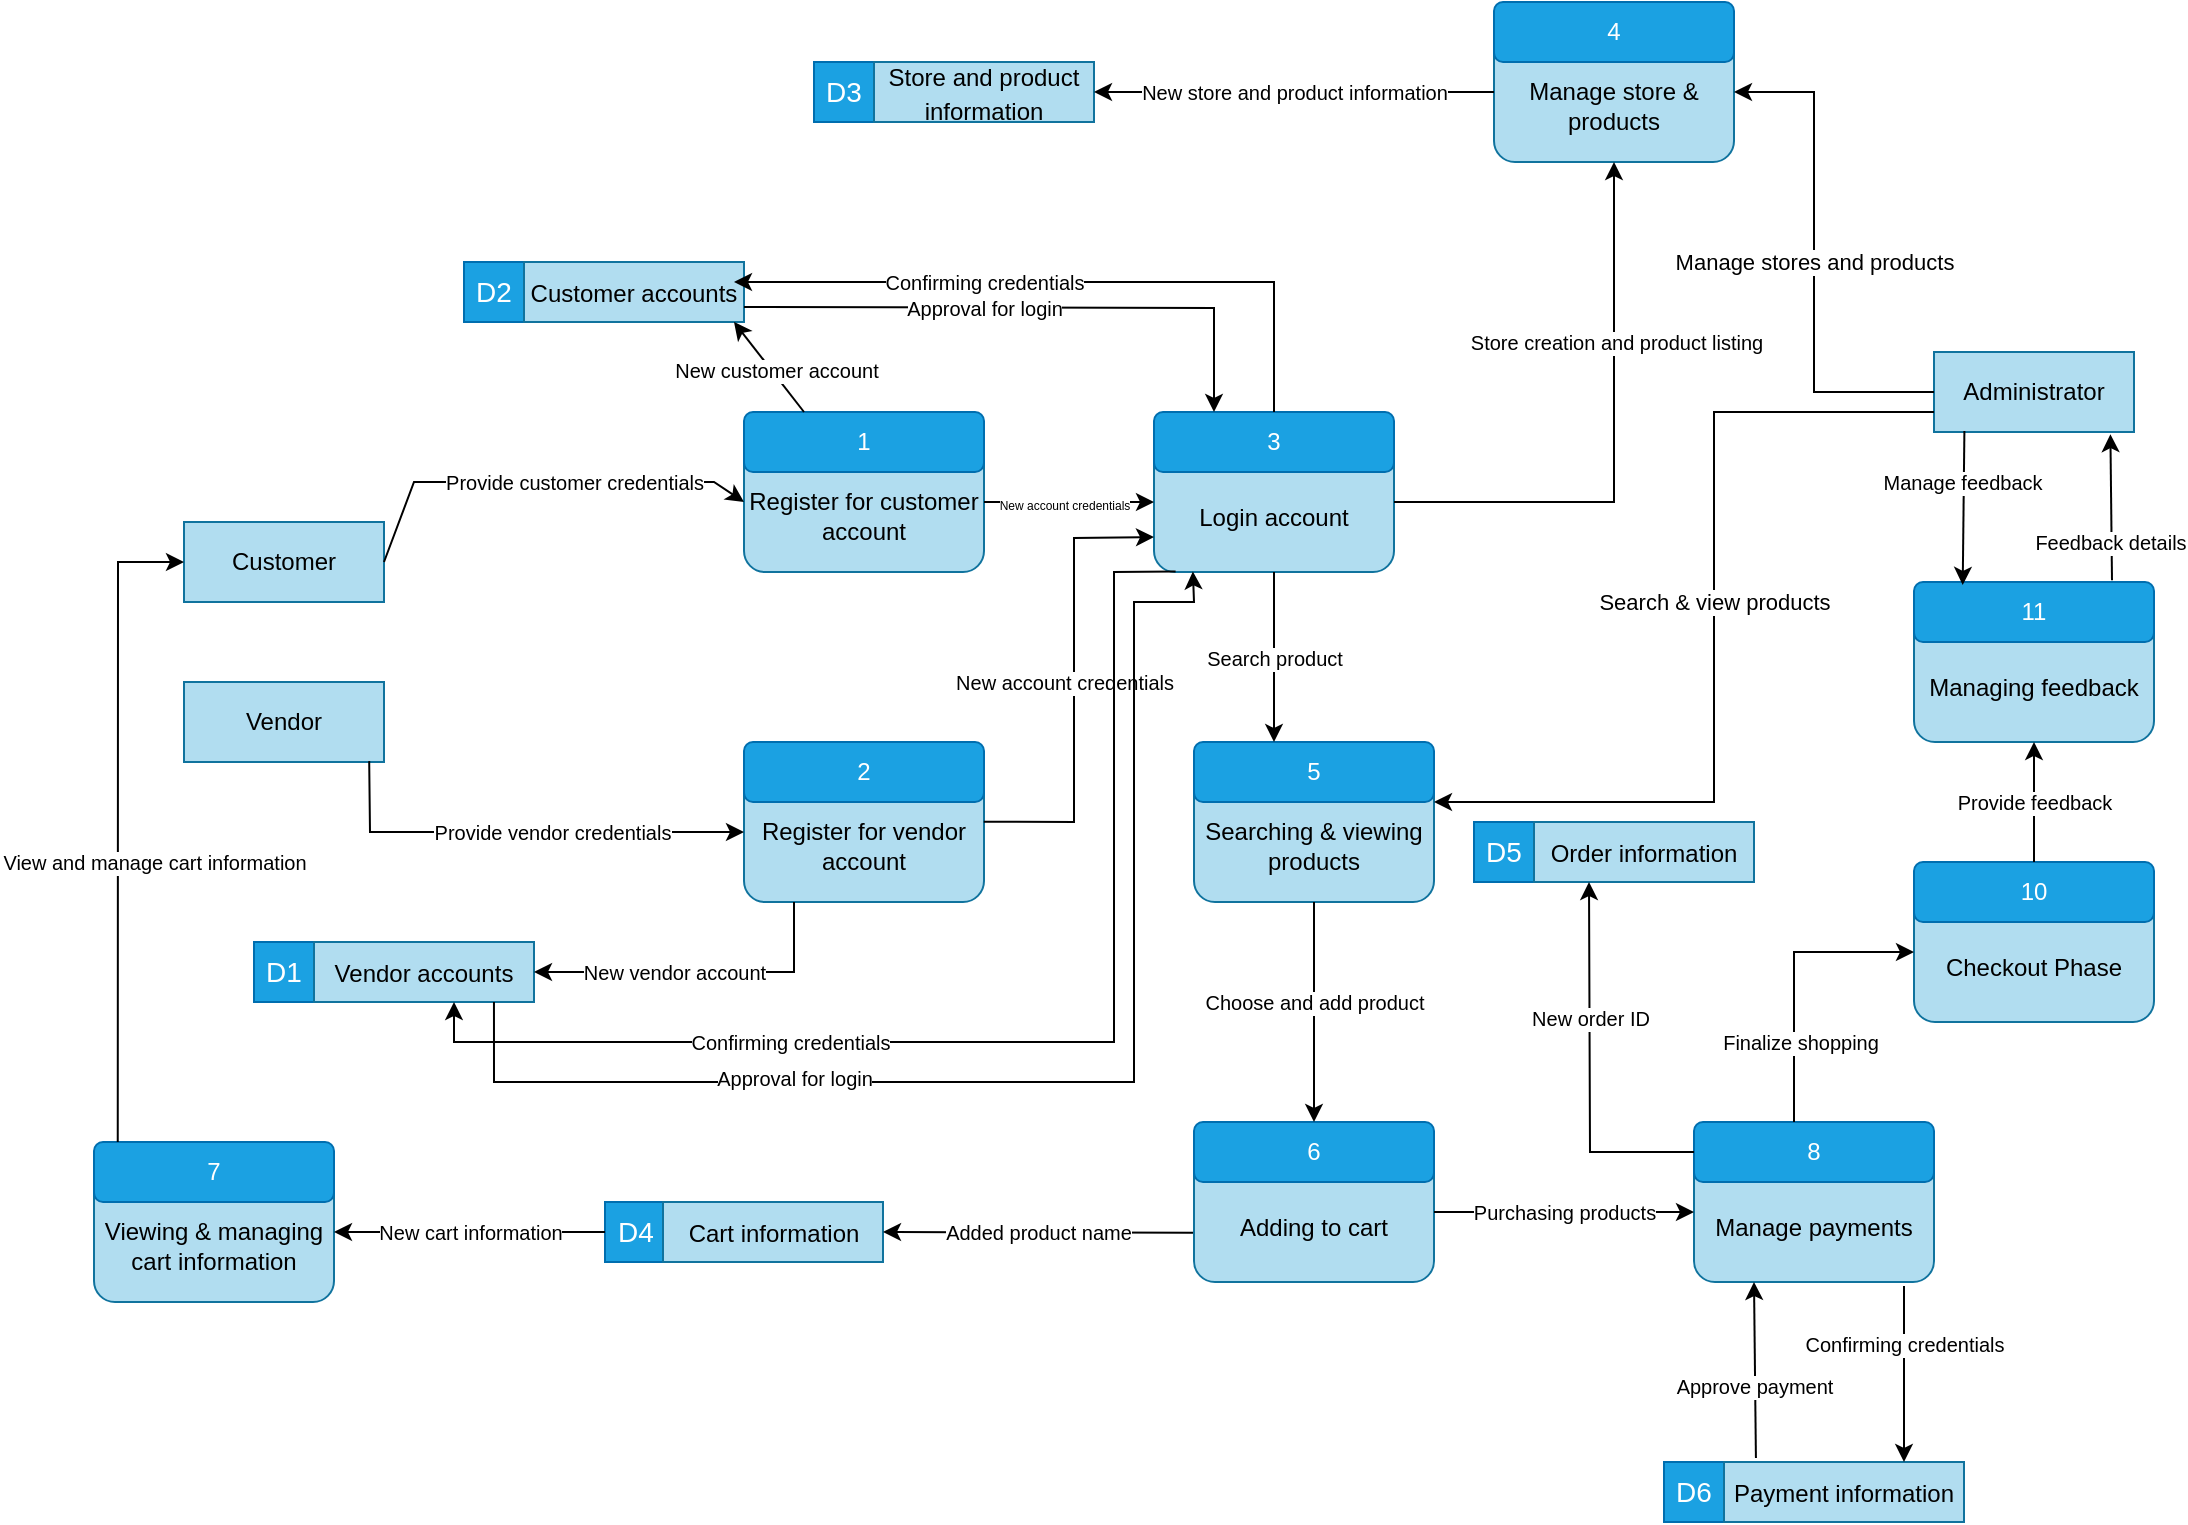 <mxfile version="20.8.16" type="device"><diagram id="R2lEEEUBdFMjLlhIrx00" name="Page-1"><mxGraphModel dx="1625" dy="750" grid="1" gridSize="10" guides="1" tooltips="1" connect="1" arrows="1" fold="1" page="1" pageScale="1" pageWidth="2000" pageHeight="2000" math="0" shadow="0" extFonts="Permanent Marker^https://fonts.googleapis.com/css?family=Permanent+Marker"><root><mxCell id="0"/><mxCell id="1" parent="0"/><mxCell id="l_1M2YiM3meL8GNGFhTw-5" value="Administrator" style="rounded=0;whiteSpace=wrap;html=1;fillColor=#b1ddf0;strokeColor=#10739e;" parent="1" vertex="1"><mxGeometry x="970" y="195" width="100" height="40" as="geometry"/></mxCell><mxCell id="l_1M2YiM3meL8GNGFhTw-6" value="Customer" style="rounded=0;whiteSpace=wrap;html=1;fillColor=#b1ddf0;strokeColor=#10739e;" parent="1" vertex="1"><mxGeometry x="95" y="280" width="100" height="40" as="geometry"/></mxCell><mxCell id="l_1M2YiM3meL8GNGFhTw-7" value="Vendor" style="rounded=0;whiteSpace=wrap;html=1;fillColor=#b1ddf0;strokeColor=#10739e;" parent="1" vertex="1"><mxGeometry x="95" y="360" width="100" height="40" as="geometry"/></mxCell><mxCell id="l_1M2YiM3meL8GNGFhTw-8" value="&lt;br&gt;Register for customer account" style="rounded=1;whiteSpace=wrap;html=1;fillColor=#b1ddf0;strokeColor=#10739e;" parent="1" vertex="1"><mxGeometry x="375" y="235" width="120" height="70" as="geometry"/></mxCell><mxCell id="l_1M2YiM3meL8GNGFhTw-9" value="1" style="rounded=1;whiteSpace=wrap;html=1;fillColor=#1ba1e2;fontColor=#ffffff;strokeColor=#006EAF;" parent="1" vertex="1"><mxGeometry x="375" y="225" width="120" height="30" as="geometry"/></mxCell><mxCell id="l_1M2YiM3meL8GNGFhTw-10" value="&lt;br&gt;Register for vendor account" style="rounded=1;whiteSpace=wrap;html=1;fillColor=#b1ddf0;strokeColor=#10739e;" parent="1" vertex="1"><mxGeometry x="375" y="400" width="120" height="70" as="geometry"/></mxCell><mxCell id="l_1M2YiM3meL8GNGFhTw-11" value="2" style="rounded=1;whiteSpace=wrap;html=1;fillColor=#1ba1e2;fontColor=#ffffff;strokeColor=#006EAF;" parent="1" vertex="1"><mxGeometry x="375" y="390" width="120" height="30" as="geometry"/></mxCell><mxCell id="l_1M2YiM3meL8GNGFhTw-14" value="&lt;br&gt;Login account" style="rounded=1;whiteSpace=wrap;html=1;fillColor=#b1ddf0;strokeColor=#10739e;" parent="1" vertex="1"><mxGeometry x="580" y="235" width="120" height="70" as="geometry"/></mxCell><mxCell id="l_1M2YiM3meL8GNGFhTw-15" value="3" style="rounded=1;whiteSpace=wrap;html=1;fillColor=#1ba1e2;fontColor=#ffffff;strokeColor=#006EAF;" parent="1" vertex="1"><mxGeometry x="580" y="225" width="120" height="30" as="geometry"/></mxCell><mxCell id="l_1M2YiM3meL8GNGFhTw-16" value="&lt;br&gt;Adding to cart" style="rounded=1;whiteSpace=wrap;html=1;fillColor=#b1ddf0;strokeColor=#10739e;" parent="1" vertex="1"><mxGeometry x="600" y="590" width="120" height="70" as="geometry"/></mxCell><mxCell id="l_1M2YiM3meL8GNGFhTw-17" value="6" style="rounded=1;whiteSpace=wrap;html=1;fillColor=#1ba1e2;fontColor=#ffffff;strokeColor=#006EAF;" parent="1" vertex="1"><mxGeometry x="600" y="580" width="120" height="30" as="geometry"/></mxCell><mxCell id="l_1M2YiM3meL8GNGFhTw-18" value="&lt;br&gt;Checkout Phase" style="rounded=1;whiteSpace=wrap;html=1;fillColor=#b1ddf0;strokeColor=#10739e;" parent="1" vertex="1"><mxGeometry x="960" y="460" width="120" height="70" as="geometry"/></mxCell><mxCell id="l_1M2YiM3meL8GNGFhTw-19" value="10" style="rounded=1;whiteSpace=wrap;html=1;fillColor=#1ba1e2;fontColor=#ffffff;strokeColor=#006EAF;" parent="1" vertex="1"><mxGeometry x="960" y="450" width="120" height="30" as="geometry"/></mxCell><mxCell id="l_1M2YiM3meL8GNGFhTw-26" value="&lt;br&gt;Manage store &amp;amp; products" style="rounded=1;whiteSpace=wrap;html=1;fillColor=#b1ddf0;strokeColor=#10739e;" parent="1" vertex="1"><mxGeometry x="750" y="30" width="120" height="70" as="geometry"/></mxCell><mxCell id="l_1M2YiM3meL8GNGFhTw-27" value="4" style="rounded=1;whiteSpace=wrap;html=1;fillColor=#1ba1e2;fontColor=#ffffff;strokeColor=#006EAF;" parent="1" vertex="1"><mxGeometry x="750" y="20" width="120" height="30" as="geometry"/></mxCell><mxCell id="l_1M2YiM3meL8GNGFhTw-28" value="&lt;br&gt;Searching &amp;amp; viewing products" style="rounded=1;whiteSpace=wrap;html=1;fillColor=#b1ddf0;strokeColor=#10739e;" parent="1" vertex="1"><mxGeometry x="600" y="400" width="120" height="70" as="geometry"/></mxCell><mxCell id="l_1M2YiM3meL8GNGFhTw-29" value="5" style="rounded=1;whiteSpace=wrap;html=1;fillColor=#1ba1e2;fontColor=#ffffff;strokeColor=#006EAF;" parent="1" vertex="1"><mxGeometry x="600" y="390" width="120" height="30" as="geometry"/></mxCell><mxCell id="l_1M2YiM3meL8GNGFhTw-30" value="&lt;br&gt;Managing feedback" style="rounded=1;whiteSpace=wrap;html=1;fillColor=#b1ddf0;strokeColor=#10739e;" parent="1" vertex="1"><mxGeometry x="960" y="320" width="120" height="70" as="geometry"/></mxCell><mxCell id="l_1M2YiM3meL8GNGFhTw-31" value="11" style="rounded=1;whiteSpace=wrap;html=1;fillColor=#1ba1e2;fontColor=#ffffff;strokeColor=#006EAF;" parent="1" vertex="1"><mxGeometry x="960" y="310" width="120" height="30" as="geometry"/></mxCell><mxCell id="l_1M2YiM3meL8GNGFhTw-32" value="D1" style="rounded=0;whiteSpace=wrap;html=1;fontSize=14;fillColor=#1ba1e2;fontColor=#ffffff;strokeColor=#006EAF;" parent="1" vertex="1"><mxGeometry x="130" y="490" width="30" height="30" as="geometry"/></mxCell><mxCell id="l_1M2YiM3meL8GNGFhTw-33" value="&lt;font style=&quot;font-size: 12px;&quot;&gt;Vendor accounts&lt;/font&gt;" style="rounded=0;whiteSpace=wrap;html=1;fontSize=14;fillColor=#b1ddf0;strokeColor=#10739e;" parent="1" vertex="1"><mxGeometry x="160" y="490" width="110" height="30" as="geometry"/></mxCell><mxCell id="l_1M2YiM3meL8GNGFhTw-34" value="D3" style="rounded=0;whiteSpace=wrap;html=1;fontSize=14;fillColor=#1ba1e2;fontColor=#ffffff;strokeColor=#006EAF;" parent="1" vertex="1"><mxGeometry x="410" y="50" width="30" height="30" as="geometry"/></mxCell><mxCell id="l_1M2YiM3meL8GNGFhTw-35" value="&lt;font style=&quot;font-size: 12px;&quot;&gt;Store and product information&lt;/font&gt;" style="rounded=0;whiteSpace=wrap;html=1;fontSize=14;fillColor=#b1ddf0;strokeColor=#10739e;" parent="1" vertex="1"><mxGeometry x="440" y="50" width="110" height="30" as="geometry"/></mxCell><mxCell id="l_1M2YiM3meL8GNGFhTw-36" value="D5" style="rounded=0;whiteSpace=wrap;html=1;fontSize=14;fillColor=#1ba1e2;fontColor=#ffffff;strokeColor=#006EAF;" parent="1" vertex="1"><mxGeometry x="740" y="430" width="30" height="30" as="geometry"/></mxCell><mxCell id="l_1M2YiM3meL8GNGFhTw-37" value="&lt;font style=&quot;font-size: 12px;&quot;&gt;Order information&lt;/font&gt;" style="rounded=0;whiteSpace=wrap;html=1;fontSize=14;fillColor=#b1ddf0;strokeColor=#10739e;" parent="1" vertex="1"><mxGeometry x="770" y="430" width="110" height="30" as="geometry"/></mxCell><mxCell id="l_1M2YiM3meL8GNGFhTw-40" value="D4" style="rounded=0;whiteSpace=wrap;html=1;fontSize=14;fillColor=#1ba1e2;fontColor=#ffffff;strokeColor=#006EAF;" parent="1" vertex="1"><mxGeometry x="305.5" y="620" width="30" height="30" as="geometry"/></mxCell><mxCell id="l_1M2YiM3meL8GNGFhTw-41" value="&lt;font style=&quot;font-size: 12px;&quot;&gt;Cart information&lt;/font&gt;" style="rounded=0;whiteSpace=wrap;html=1;fontSize=14;fillColor=#b1ddf0;strokeColor=#10739e;" parent="1" vertex="1"><mxGeometry x="334.5" y="620" width="110" height="30" as="geometry"/></mxCell><mxCell id="l_1M2YiM3meL8GNGFhTw-42" value="D2" style="rounded=0;whiteSpace=wrap;html=1;fontSize=14;fillColor=#1ba1e2;fontColor=#ffffff;strokeColor=#006EAF;" parent="1" vertex="1"><mxGeometry x="235" y="150" width="30" height="30" as="geometry"/></mxCell><mxCell id="l_1M2YiM3meL8GNGFhTw-43" value="&lt;font style=&quot;font-size: 12px;&quot;&gt;Customer accounts&lt;/font&gt;" style="rounded=0;whiteSpace=wrap;html=1;fontSize=14;fillColor=#b1ddf0;strokeColor=#10739e;" parent="1" vertex="1"><mxGeometry x="265" y="150" width="110" height="30" as="geometry"/></mxCell><mxCell id="l_1M2YiM3meL8GNGFhTw-48" value="D6" style="rounded=0;whiteSpace=wrap;html=1;fontSize=14;fillColor=#1ba1e2;fontColor=#ffffff;strokeColor=#006EAF;" parent="1" vertex="1"><mxGeometry x="835" y="750" width="30" height="30" as="geometry"/></mxCell><mxCell id="l_1M2YiM3meL8GNGFhTw-49" value="&lt;font style=&quot;font-size: 12px;&quot;&gt;Payment information&lt;/font&gt;" style="rounded=0;whiteSpace=wrap;html=1;fontSize=14;fillColor=#b1ddf0;strokeColor=#10739e;" parent="1" vertex="1"><mxGeometry x="865" y="750" width="120" height="30" as="geometry"/></mxCell><mxCell id="l_1M2YiM3meL8GNGFhTw-54" value="&lt;font style=&quot;font-size: 10px;&quot;&gt;Provide customer credentials&lt;/font&gt;" style="endArrow=classic;html=1;rounded=0;fontSize=12;exitX=1;exitY=0.5;exitDx=0;exitDy=0;entryX=0;entryY=0.5;entryDx=0;entryDy=0;" parent="1" source="l_1M2YiM3meL8GNGFhTw-6" target="l_1M2YiM3meL8GNGFhTw-8" edge="1"><mxGeometry x="0.165" width="50" height="50" relative="1" as="geometry"><mxPoint x="290" y="295" as="sourcePoint"/><mxPoint x="340" y="245" as="targetPoint"/><Array as="points"><mxPoint x="210" y="260"/><mxPoint x="230" y="260"/><mxPoint x="250" y="260"/><mxPoint x="270" y="260"/><mxPoint x="300" y="260"/><mxPoint x="330" y="260"/><mxPoint x="350" y="260"/><mxPoint x="360" y="260"/></Array><mxPoint as="offset"/></mxGeometry></mxCell><mxCell id="l_1M2YiM3meL8GNGFhTw-59" value="" style="endArrow=classic;html=1;rounded=0;fontSize=10;exitX=0.25;exitY=0;exitDx=0;exitDy=0;" parent="1" source="l_1M2YiM3meL8GNGFhTw-9" edge="1"><mxGeometry width="50" height="50" relative="1" as="geometry"><mxPoint x="425" y="190" as="sourcePoint"/><mxPoint x="370" y="180" as="targetPoint"/></mxGeometry></mxCell><mxCell id="l_1M2YiM3meL8GNGFhTw-61" value="New customer account" style="edgeLabel;html=1;align=center;verticalAlign=middle;resizable=0;points=[];fontSize=10;" parent="l_1M2YiM3meL8GNGFhTw-59" vertex="1" connectable="0"><mxGeometry x="-0.325" relative="1" as="geometry"><mxPoint x="-3" y="-6" as="offset"/></mxGeometry></mxCell><mxCell id="l_1M2YiM3meL8GNGFhTw-66" value="" style="endArrow=classic;html=1;rounded=0;fontSize=10;exitX=1;exitY=0.5;exitDx=0;exitDy=0;entryX=0;entryY=0.5;entryDx=0;entryDy=0;" parent="1" source="l_1M2YiM3meL8GNGFhTw-8" target="l_1M2YiM3meL8GNGFhTw-14" edge="1"><mxGeometry width="50" height="50" relative="1" as="geometry"><mxPoint x="510" y="295" as="sourcePoint"/><mxPoint x="560" y="245" as="targetPoint"/></mxGeometry></mxCell><mxCell id="l_1M2YiM3meL8GNGFhTw-80" value="&lt;font style=&quot;font-size: 6px;&quot;&gt;New account credentials&lt;/font&gt;" style="edgeLabel;html=1;align=center;verticalAlign=middle;resizable=0;points=[];fontSize=10;" parent="l_1M2YiM3meL8GNGFhTw-66" vertex="1" connectable="0"><mxGeometry x="-0.439" relative="1" as="geometry"><mxPoint x="16" as="offset"/></mxGeometry></mxCell><mxCell id="l_1M2YiM3meL8GNGFhTw-67" value="" style="endArrow=classic;html=1;rounded=0;fontSize=10;" parent="1" source="l_1M2YiM3meL8GNGFhTw-15" edge="1"><mxGeometry x="0.164" width="50" height="50" relative="1" as="geometry"><mxPoint x="481" y="240" as="sourcePoint"/><mxPoint x="370" y="160" as="targetPoint"/><Array as="points"><mxPoint x="640" y="160"/></Array><mxPoint as="offset"/></mxGeometry></mxCell><mxCell id="l_1M2YiM3meL8GNGFhTw-68" value="Confirming credentials" style="edgeLabel;html=1;align=center;verticalAlign=middle;resizable=0;points=[];fontSize=10;" parent="l_1M2YiM3meL8GNGFhTw-67" vertex="1" connectable="0"><mxGeometry x="0.319" relative="1" as="geometry"><mxPoint x="11" as="offset"/></mxGeometry></mxCell><mxCell id="l_1M2YiM3meL8GNGFhTw-70" value="" style="endArrow=classic;html=1;rounded=0;fontSize=10;exitX=1;exitY=0.75;exitDx=0;exitDy=0;entryX=0.25;entryY=0;entryDx=0;entryDy=0;" parent="1" source="l_1M2YiM3meL8GNGFhTw-43" target="l_1M2YiM3meL8GNGFhTw-15" edge="1"><mxGeometry width="50" height="50" relative="1" as="geometry"><mxPoint x="480" y="210" as="sourcePoint"/><mxPoint x="530" y="160" as="targetPoint"/><Array as="points"><mxPoint x="610" y="173"/></Array></mxGeometry></mxCell><mxCell id="l_1M2YiM3meL8GNGFhTw-71" value="Approval for login" style="edgeLabel;html=1;align=center;verticalAlign=middle;resizable=0;points=[];fontSize=10;" parent="l_1M2YiM3meL8GNGFhTw-70" vertex="1" connectable="0"><mxGeometry x="0.077" y="2" relative="1" as="geometry"><mxPoint x="-35" y="2" as="offset"/></mxGeometry></mxCell><mxCell id="l_1M2YiM3meL8GNGFhTw-72" value="Provide vendor credentials" style="endArrow=classic;html=1;rounded=0;fontSize=10;exitX=0.926;exitY=0.989;exitDx=0;exitDy=0;entryX=0;entryY=0.5;entryDx=0;entryDy=0;exitPerimeter=0;" parent="1" source="l_1M2YiM3meL8GNGFhTw-7" target="l_1M2YiM3meL8GNGFhTw-10" edge="1"><mxGeometry x="0.139" width="50" height="50" relative="1" as="geometry"><mxPoint x="250" y="410" as="sourcePoint"/><mxPoint x="370" y="435" as="targetPoint"/><Array as="points"><mxPoint x="188" y="435"/></Array><mxPoint as="offset"/></mxGeometry></mxCell><mxCell id="l_1M2YiM3meL8GNGFhTw-75" value="New vendor account" style="endArrow=classic;html=1;rounded=0;fontSize=10;entryX=1;entryY=0.5;entryDx=0;entryDy=0;" parent="1" target="l_1M2YiM3meL8GNGFhTw-33" edge="1"><mxGeometry x="0.151" width="50" height="50" relative="1" as="geometry"><mxPoint x="400" y="470" as="sourcePoint"/><mxPoint x="330" y="500" as="targetPoint"/><Array as="points"><mxPoint x="400" y="505"/><mxPoint x="340" y="505"/></Array><mxPoint as="offset"/></mxGeometry></mxCell><mxCell id="l_1M2YiM3meL8GNGFhTw-76" value="" style="endArrow=classic;html=1;rounded=0;fontSize=10;exitX=0.999;exitY=0.427;exitDx=0;exitDy=0;exitPerimeter=0;entryX=0;entryY=0.75;entryDx=0;entryDy=0;" parent="1" source="l_1M2YiM3meL8GNGFhTw-10" target="l_1M2YiM3meL8GNGFhTw-14" edge="1"><mxGeometry width="50" height="50" relative="1" as="geometry"><mxPoint x="490" y="430" as="sourcePoint"/><mxPoint x="540" y="280" as="targetPoint"/><Array as="points"><mxPoint x="540" y="430"/><mxPoint x="540" y="288"/></Array></mxGeometry></mxCell><mxCell id="l_1M2YiM3meL8GNGFhTw-78" value="New account credentials" style="edgeLabel;html=1;align=center;verticalAlign=middle;resizable=0;points=[];fontSize=10;" parent="l_1M2YiM3meL8GNGFhTw-76" vertex="1" connectable="0"><mxGeometry x="-0.744" relative="1" as="geometry"><mxPoint x="11" y="-70" as="offset"/></mxGeometry></mxCell><mxCell id="l_1M2YiM3meL8GNGFhTw-82" value="&lt;font style=&quot;font-size: 10px;&quot;&gt;Confirming credentials&lt;/font&gt;" style="endArrow=classic;html=1;rounded=0;fontSize=6;exitX=0.09;exitY=0.996;exitDx=0;exitDy=0;exitPerimeter=0;" parent="1" source="l_1M2YiM3meL8GNGFhTw-14" edge="1"><mxGeometry x="0.388" width="50" height="50" relative="1" as="geometry"><mxPoint x="640" y="330" as="sourcePoint"/><mxPoint x="230" y="520" as="targetPoint"/><Array as="points"><mxPoint x="560" y="305"/><mxPoint x="560" y="540"/><mxPoint x="230" y="540"/></Array><mxPoint as="offset"/></mxGeometry></mxCell><mxCell id="l_1M2YiM3meL8GNGFhTw-83" value="" style="endArrow=classic;html=1;rounded=0;fontSize=10;exitX=0.818;exitY=1;exitDx=0;exitDy=0;exitPerimeter=0;entryX=0.162;entryY=0.996;entryDx=0;entryDy=0;entryPerimeter=0;" parent="1" source="l_1M2YiM3meL8GNGFhTw-33" target="l_1M2YiM3meL8GNGFhTw-14" edge="1"><mxGeometry width="50" height="50" relative="1" as="geometry"><mxPoint x="280" y="610" as="sourcePoint"/><mxPoint x="600" y="310" as="targetPoint"/><Array as="points"><mxPoint x="250" y="560"/><mxPoint x="570" y="560"/><mxPoint x="570" y="320"/><mxPoint x="600" y="320"/></Array></mxGeometry></mxCell><mxCell id="l_1M2YiM3meL8GNGFhTw-84" value="Approval for login" style="edgeLabel;html=1;align=center;verticalAlign=middle;resizable=0;points=[];fontSize=10;" parent="l_1M2YiM3meL8GNGFhTw-83" vertex="1" connectable="0"><mxGeometry x="-0.353" y="2" relative="1" as="geometry"><mxPoint x="-19" as="offset"/></mxGeometry></mxCell><mxCell id="l_1M2YiM3meL8GNGFhTw-85" value="" style="endArrow=classic;html=1;rounded=0;fontSize=10;exitX=1;exitY=0.5;exitDx=0;exitDy=0;entryX=0.5;entryY=1;entryDx=0;entryDy=0;" parent="1" source="l_1M2YiM3meL8GNGFhTw-14" target="l_1M2YiM3meL8GNGFhTw-26" edge="1"><mxGeometry width="50" height="50" relative="1" as="geometry"><mxPoint x="750" y="305" as="sourcePoint"/><mxPoint x="800" y="255" as="targetPoint"/><Array as="points"><mxPoint x="810" y="270"/></Array></mxGeometry></mxCell><mxCell id="l_1M2YiM3meL8GNGFhTw-86" value="Store creation and product listing" style="edgeLabel;html=1;align=center;verticalAlign=middle;resizable=0;points=[];fontSize=10;" parent="l_1M2YiM3meL8GNGFhTw-85" vertex="1" connectable="0"><mxGeometry x="-0.526" y="2" relative="1" as="geometry"><mxPoint x="44" y="-78" as="offset"/></mxGeometry></mxCell><mxCell id="l_1M2YiM3meL8GNGFhTw-90" value="New store and product information" style="endArrow=classic;html=1;rounded=0;fontSize=10;exitX=0;exitY=0.5;exitDx=0;exitDy=0;entryX=1;entryY=0.5;entryDx=0;entryDy=0;" parent="1" source="l_1M2YiM3meL8GNGFhTw-26" target="l_1M2YiM3meL8GNGFhTw-35" edge="1"><mxGeometry width="50" height="50" relative="1" as="geometry"><mxPoint x="550" y="110" as="sourcePoint"/><mxPoint x="600" y="60" as="targetPoint"/></mxGeometry></mxCell><mxCell id="l_1M2YiM3meL8GNGFhTw-91" value="Search product" style="endArrow=classic;html=1;rounded=0;fontSize=10;exitX=0.5;exitY=1;exitDx=0;exitDy=0;" parent="1" source="l_1M2YiM3meL8GNGFhTw-14" edge="1"><mxGeometry width="50" height="50" relative="1" as="geometry"><mxPoint x="630" y="320" as="sourcePoint"/><mxPoint x="640" y="390" as="targetPoint"/></mxGeometry></mxCell><mxCell id="l_1M2YiM3meL8GNGFhTw-92" value="Choose and add product" style="endArrow=classic;html=1;rounded=0;fontSize=10;exitX=0.5;exitY=1;exitDx=0;exitDy=0;entryX=0.5;entryY=0;entryDx=0;entryDy=0;" parent="1" source="l_1M2YiM3meL8GNGFhTw-28" target="l_1M2YiM3meL8GNGFhTw-17" edge="1"><mxGeometry x="-0.091" width="50" height="50" relative="1" as="geometry"><mxPoint x="580" y="580" as="sourcePoint"/><mxPoint x="630" y="530" as="targetPoint"/><mxPoint as="offset"/></mxGeometry></mxCell><mxCell id="l_1M2YiM3meL8GNGFhTw-95" value="Added product name" style="endArrow=classic;html=1;rounded=0;fontSize=10;exitX=-0.004;exitY=0.649;exitDx=0;exitDy=0;entryX=1;entryY=0.5;entryDx=0;entryDy=0;exitPerimeter=0;" parent="1" source="l_1M2YiM3meL8GNGFhTw-16" target="l_1M2YiM3meL8GNGFhTw-41" edge="1"><mxGeometry width="50" height="50" relative="1" as="geometry"><mxPoint x="430" y="740" as="sourcePoint"/><mxPoint x="480" y="690" as="targetPoint"/></mxGeometry></mxCell><mxCell id="l_1M2YiM3meL8GNGFhTw-96" value="&lt;br&gt;Viewing &amp;amp; managing cart information" style="rounded=1;whiteSpace=wrap;html=1;fillColor=#b1ddf0;strokeColor=#10739e;" parent="1" vertex="1"><mxGeometry x="50" y="600" width="120" height="70" as="geometry"/></mxCell><mxCell id="l_1M2YiM3meL8GNGFhTw-97" value="7" style="rounded=1;whiteSpace=wrap;html=1;fillColor=#1ba1e2;fontColor=#ffffff;strokeColor=#006EAF;" parent="1" vertex="1"><mxGeometry x="50" y="590" width="120" height="30" as="geometry"/></mxCell><mxCell id="l_1M2YiM3meL8GNGFhTw-98" value="New cart information" style="endArrow=classic;html=1;rounded=0;fontSize=10;exitX=0;exitY=0.5;exitDx=0;exitDy=0;entryX=1;entryY=0.5;entryDx=0;entryDy=0;" parent="1" source="l_1M2YiM3meL8GNGFhTw-40" target="l_1M2YiM3meL8GNGFhTw-96" edge="1"><mxGeometry width="50" height="50" relative="1" as="geometry"><mxPoint x="240" y="650" as="sourcePoint"/><mxPoint x="290" y="600" as="targetPoint"/></mxGeometry></mxCell><mxCell id="l_1M2YiM3meL8GNGFhTw-99" value="View and manage cart information" style="endArrow=classic;html=1;rounded=0;fontSize=10;entryX=0;entryY=0.5;entryDx=0;entryDy=0;exitX=0.099;exitY=-0.001;exitDx=0;exitDy=0;exitPerimeter=0;" parent="1" source="l_1M2YiM3meL8GNGFhTw-97" target="l_1M2YiM3meL8GNGFhTw-6" edge="1"><mxGeometry x="-0.133" y="-18" width="50" height="50" relative="1" as="geometry"><mxPoint x="60" y="590" as="sourcePoint"/><mxPoint x="60" y="300" as="targetPoint"/><Array as="points"><mxPoint x="62" y="300"/></Array><mxPoint as="offset"/></mxGeometry></mxCell><mxCell id="l_1M2YiM3meL8GNGFhTw-108" value="&lt;br&gt;Manage payments" style="rounded=1;whiteSpace=wrap;html=1;fillColor=#b1ddf0;strokeColor=#10739e;" parent="1" vertex="1"><mxGeometry x="850" y="590" width="120" height="70" as="geometry"/></mxCell><mxCell id="l_1M2YiM3meL8GNGFhTw-109" value="8" style="rounded=1;whiteSpace=wrap;html=1;fillColor=#1ba1e2;fontColor=#ffffff;strokeColor=#006EAF;" parent="1" vertex="1"><mxGeometry x="850" y="580" width="120" height="30" as="geometry"/></mxCell><mxCell id="l_1M2YiM3meL8GNGFhTw-110" value="Purchasing products" style="endArrow=classic;html=1;rounded=0;fontSize=10;exitX=1;exitY=0.5;exitDx=0;exitDy=0;entryX=0;entryY=0.5;entryDx=0;entryDy=0;" parent="1" source="l_1M2YiM3meL8GNGFhTw-16" target="l_1M2YiM3meL8GNGFhTw-108" edge="1"><mxGeometry width="50" height="50" relative="1" as="geometry"><mxPoint x="720" y="720" as="sourcePoint"/><mxPoint x="770" y="670" as="targetPoint"/></mxGeometry></mxCell><mxCell id="l_1M2YiM3meL8GNGFhTw-111" value="Confirming credentials" style="endArrow=classic;html=1;rounded=0;fontSize=10;exitX=0.875;exitY=1.029;exitDx=0;exitDy=0;exitPerimeter=0;entryX=0.75;entryY=0;entryDx=0;entryDy=0;" parent="1" source="l_1M2YiM3meL8GNGFhTw-108" target="l_1M2YiM3meL8GNGFhTw-49" edge="1"><mxGeometry x="-0.356" width="50" height="50" relative="1" as="geometry"><mxPoint x="895" y="740" as="sourcePoint"/><mxPoint x="940" y="730" as="targetPoint"/><mxPoint as="offset"/></mxGeometry></mxCell><mxCell id="l_1M2YiM3meL8GNGFhTw-112" value="Approve payment" style="endArrow=classic;html=1;rounded=0;fontSize=10;exitX=0.133;exitY=-0.067;exitDx=0;exitDy=0;exitPerimeter=0;entryX=0.25;entryY=1;entryDx=0;entryDy=0;" parent="1" source="l_1M2YiM3meL8GNGFhTw-49" target="l_1M2YiM3meL8GNGFhTw-108" edge="1"><mxGeometry x="-0.186" y="1" width="50" height="50" relative="1" as="geometry"><mxPoint x="770" y="740" as="sourcePoint"/><mxPoint x="820" y="690" as="targetPoint"/><mxPoint as="offset"/></mxGeometry></mxCell><mxCell id="l_1M2YiM3meL8GNGFhTw-130" value="" style="endArrow=classic;html=1;rounded=0;fontSize=10;entryX=0.25;entryY=1;entryDx=0;entryDy=0;exitX=0;exitY=0.5;exitDx=0;exitDy=0;" parent="1" source="l_1M2YiM3meL8GNGFhTw-109" target="l_1M2YiM3meL8GNGFhTw-37" edge="1"><mxGeometry width="50" height="50" relative="1" as="geometry"><mxPoint x="798" y="600" as="sourcePoint"/><mxPoint x="820" y="490" as="targetPoint"/><Array as="points"><mxPoint x="798" y="595"/></Array></mxGeometry></mxCell><mxCell id="l_1M2YiM3meL8GNGFhTw-131" value="New order ID" style="edgeLabel;html=1;align=center;verticalAlign=middle;resizable=0;points=[];fontSize=10;" parent="l_1M2YiM3meL8GNGFhTw-130" vertex="1" connectable="0"><mxGeometry x="0.136" relative="1" as="geometry"><mxPoint y="-13" as="offset"/></mxGeometry></mxCell><mxCell id="l_1M2YiM3meL8GNGFhTw-133" value="" style="endArrow=classic;html=1;rounded=0;fontSize=10;entryX=0;entryY=0.5;entryDx=0;entryDy=0;" parent="1" target="l_1M2YiM3meL8GNGFhTw-18" edge="1"><mxGeometry width="50" height="50" relative="1" as="geometry"><mxPoint x="900" y="580" as="sourcePoint"/><mxPoint x="920" y="480" as="targetPoint"/><Array as="points"><mxPoint x="900" y="495"/></Array></mxGeometry></mxCell><mxCell id="l_1M2YiM3meL8GNGFhTw-134" value="Finalize shopping" style="edgeLabel;html=1;align=center;verticalAlign=middle;resizable=0;points=[];fontSize=10;" parent="l_1M2YiM3meL8GNGFhTw-133" vertex="1" connectable="0"><mxGeometry x="-0.611" y="-3" relative="1" as="geometry"><mxPoint y="-12" as="offset"/></mxGeometry></mxCell><mxCell id="l_1M2YiM3meL8GNGFhTw-141" value="Provide feedback" style="endArrow=classic;html=1;rounded=0;fontSize=10;exitX=0.5;exitY=0;exitDx=0;exitDy=0;entryX=0.5;entryY=1;entryDx=0;entryDy=0;" parent="1" source="l_1M2YiM3meL8GNGFhTw-19" target="l_1M2YiM3meL8GNGFhTw-30" edge="1"><mxGeometry width="50" height="50" relative="1" as="geometry"><mxPoint x="1010" y="450" as="sourcePoint"/><mxPoint x="1030" y="390" as="targetPoint"/></mxGeometry></mxCell><mxCell id="l_1M2YiM3meL8GNGFhTw-142" value="Feedback details" style="endArrow=classic;html=1;rounded=0;fontSize=10;entryX=0.882;entryY=1.027;entryDx=0;entryDy=0;entryPerimeter=0;exitX=0.825;exitY=-0.028;exitDx=0;exitDy=0;exitPerimeter=0;" parent="1" source="l_1M2YiM3meL8GNGFhTw-31" target="l_1M2YiM3meL8GNGFhTw-5" edge="1"><mxGeometry x="-0.475" y="1" width="50" height="50" relative="1" as="geometry"><mxPoint x="1050" y="300" as="sourcePoint"/><mxPoint x="1060" y="260" as="targetPoint"/><mxPoint as="offset"/></mxGeometry></mxCell><mxCell id="l_1M2YiM3meL8GNGFhTw-144" value="Manage feedback" style="endArrow=classic;html=1;rounded=0;fontSize=10;exitX=0.152;exitY=0.988;exitDx=0;exitDy=0;exitPerimeter=0;entryX=0.203;entryY=0.049;entryDx=0;entryDy=0;entryPerimeter=0;" parent="1" source="l_1M2YiM3meL8GNGFhTw-5" target="l_1M2YiM3meL8GNGFhTw-31" edge="1"><mxGeometry x="-0.338" y="-1" width="50" height="50" relative="1" as="geometry"><mxPoint x="940" y="305" as="sourcePoint"/><mxPoint x="990" y="255" as="targetPoint"/><mxPoint as="offset"/></mxGeometry></mxCell><mxCell id="VehilTBUCw5l90hNRPJL-1" value="Manage stores and products" style="endArrow=classic;html=1;rounded=0;exitX=0;exitY=0.5;exitDx=0;exitDy=0;entryX=1;entryY=0.5;entryDx=0;entryDy=0;" edge="1" parent="1" source="l_1M2YiM3meL8GNGFhTw-5" target="l_1M2YiM3meL8GNGFhTw-26"><mxGeometry width="50" height="50" relative="1" as="geometry"><mxPoint x="790" y="390" as="sourcePoint"/><mxPoint x="890" y="80" as="targetPoint"/><Array as="points"><mxPoint x="910" y="215"/><mxPoint x="910" y="65"/></Array></mxGeometry></mxCell><mxCell id="VehilTBUCw5l90hNRPJL-2" value="Search &amp;amp; view products" style="endArrow=classic;html=1;rounded=0;exitX=0;exitY=0.75;exitDx=0;exitDy=0;entryX=1;entryY=1;entryDx=0;entryDy=0;" edge="1" parent="1" source="l_1M2YiM3meL8GNGFhTw-5" target="l_1M2YiM3meL8GNGFhTw-29"><mxGeometry x="-0.079" width="50" height="50" relative="1" as="geometry"><mxPoint x="820" y="450" as="sourcePoint"/><mxPoint x="870" y="400" as="targetPoint"/><Array as="points"><mxPoint x="860" y="225"/><mxPoint x="860" y="420"/></Array><mxPoint as="offset"/></mxGeometry></mxCell></root></mxGraphModel></diagram></mxfile>